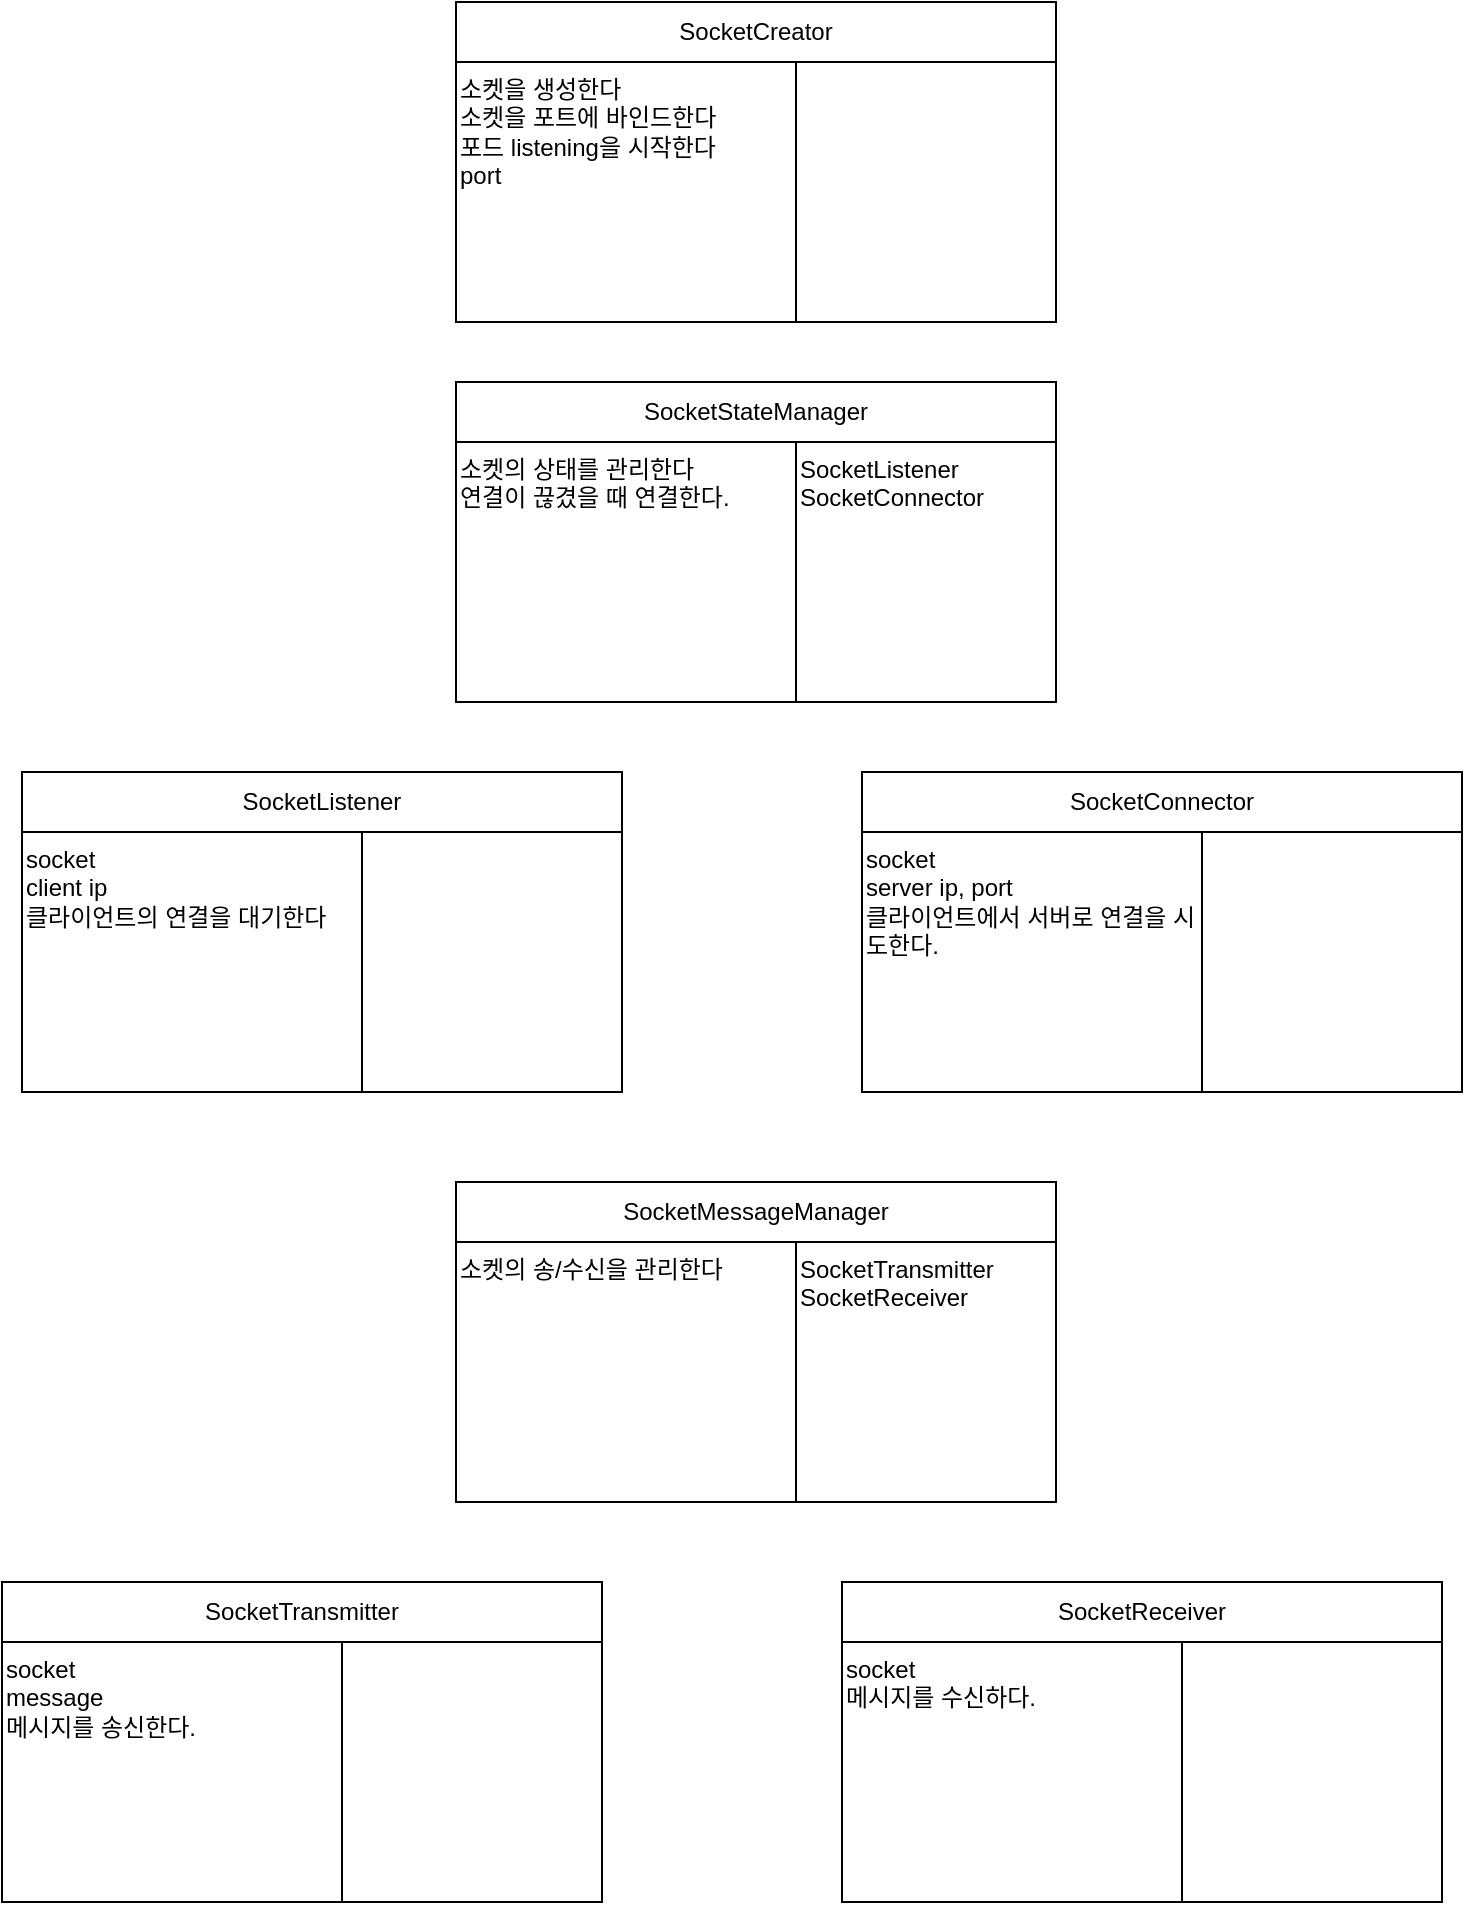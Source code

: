 <mxfile version="21.0.8" type="github">
  <diagram id="C5RBs43oDa-KdzZeNtuy" name="Page-1">
    <mxGraphModel dx="2329" dy="530" grid="1" gridSize="10" guides="1" tooltips="1" connect="1" arrows="1" fold="1" page="1" pageScale="1" pageWidth="827" pageHeight="1169" math="0" shadow="0">
      <root>
        <mxCell id="WIyWlLk6GJQsqaUBKTNV-0" />
        <mxCell id="WIyWlLk6GJQsqaUBKTNV-1" parent="WIyWlLk6GJQsqaUBKTNV-0" />
        <mxCell id="ykLFlcjqPoqmRzT-I1UY-49" value="" style="group" vertex="1" connectable="0" parent="WIyWlLk6GJQsqaUBKTNV-1">
          <mxGeometry x="-563" y="40" width="300" height="160" as="geometry" />
        </mxCell>
        <mxCell id="ykLFlcjqPoqmRzT-I1UY-50" value="SocketCreator" style="rounded=0;whiteSpace=wrap;html=1;" vertex="1" parent="ykLFlcjqPoqmRzT-I1UY-49">
          <mxGeometry width="300" height="30" as="geometry" />
        </mxCell>
        <mxCell id="ykLFlcjqPoqmRzT-I1UY-51" value="소켓을 생성한다&lt;br&gt;소켓을 포트에 바인드한다&lt;br style=&quot;border-color: var(--border-color);&quot;&gt;포드&amp;nbsp;listening을 시작한다&lt;br&gt;port" style="rounded=0;whiteSpace=wrap;html=1;align=left;horizontal=1;verticalAlign=top;" vertex="1" parent="ykLFlcjqPoqmRzT-I1UY-49">
          <mxGeometry y="30" width="170" height="130" as="geometry" />
        </mxCell>
        <mxCell id="ykLFlcjqPoqmRzT-I1UY-57" value="" style="rounded=0;whiteSpace=wrap;html=1;align=left;verticalAlign=top;" vertex="1" parent="ykLFlcjqPoqmRzT-I1UY-49">
          <mxGeometry x="170" y="30" width="130" height="130" as="geometry" />
        </mxCell>
        <mxCell id="ykLFlcjqPoqmRzT-I1UY-60" value="" style="group" vertex="1" connectable="0" parent="WIyWlLk6GJQsqaUBKTNV-1">
          <mxGeometry x="-780" y="425" width="300" height="160" as="geometry" />
        </mxCell>
        <mxCell id="ykLFlcjqPoqmRzT-I1UY-61" value="SocketListener" style="rounded=0;whiteSpace=wrap;html=1;" vertex="1" parent="ykLFlcjqPoqmRzT-I1UY-60">
          <mxGeometry width="300" height="30" as="geometry" />
        </mxCell>
        <mxCell id="ykLFlcjqPoqmRzT-I1UY-62" value="socket&lt;br&gt;client ip&lt;br&gt;클라이언트의 연결을 대기한다" style="rounded=0;whiteSpace=wrap;html=1;align=left;horizontal=1;verticalAlign=top;" vertex="1" parent="ykLFlcjqPoqmRzT-I1UY-60">
          <mxGeometry y="30" width="170" height="130" as="geometry" />
        </mxCell>
        <mxCell id="ykLFlcjqPoqmRzT-I1UY-63" value="" style="rounded=0;whiteSpace=wrap;html=1;align=left;verticalAlign=top;" vertex="1" parent="ykLFlcjqPoqmRzT-I1UY-60">
          <mxGeometry x="170" y="30" width="130" height="130" as="geometry" />
        </mxCell>
        <mxCell id="ykLFlcjqPoqmRzT-I1UY-68" value="" style="group" vertex="1" connectable="0" parent="WIyWlLk6GJQsqaUBKTNV-1">
          <mxGeometry x="-563" y="230" width="300" height="160" as="geometry" />
        </mxCell>
        <mxCell id="ykLFlcjqPoqmRzT-I1UY-69" value="SocketStateManager" style="rounded=0;whiteSpace=wrap;html=1;" vertex="1" parent="ykLFlcjqPoqmRzT-I1UY-68">
          <mxGeometry width="300" height="30" as="geometry" />
        </mxCell>
        <mxCell id="ykLFlcjqPoqmRzT-I1UY-70" value="소켓의 상태를 관리한다&lt;br&gt;연결이 끊겼을 때 연결한다.&amp;nbsp;" style="rounded=0;whiteSpace=wrap;html=1;align=left;horizontal=1;verticalAlign=top;" vertex="1" parent="ykLFlcjqPoqmRzT-I1UY-68">
          <mxGeometry y="30" width="170" height="130" as="geometry" />
        </mxCell>
        <mxCell id="ykLFlcjqPoqmRzT-I1UY-71" value="SocketListener&lt;br&gt;SocketConnector" style="rounded=0;whiteSpace=wrap;html=1;align=left;verticalAlign=top;" vertex="1" parent="ykLFlcjqPoqmRzT-I1UY-68">
          <mxGeometry x="170" y="30" width="130" height="130" as="geometry" />
        </mxCell>
        <mxCell id="ykLFlcjqPoqmRzT-I1UY-72" value="" style="group" vertex="1" connectable="0" parent="WIyWlLk6GJQsqaUBKTNV-1">
          <mxGeometry x="-790" y="830" width="300" height="160" as="geometry" />
        </mxCell>
        <mxCell id="ykLFlcjqPoqmRzT-I1UY-73" value="SocketTransmitter" style="rounded=0;whiteSpace=wrap;html=1;" vertex="1" parent="ykLFlcjqPoqmRzT-I1UY-72">
          <mxGeometry width="300" height="30" as="geometry" />
        </mxCell>
        <mxCell id="ykLFlcjqPoqmRzT-I1UY-74" value="socket&lt;br&gt;message&lt;br&gt;메시지를 송신한다." style="rounded=0;whiteSpace=wrap;html=1;align=left;horizontal=1;verticalAlign=top;" vertex="1" parent="ykLFlcjqPoqmRzT-I1UY-72">
          <mxGeometry y="30" width="170" height="130" as="geometry" />
        </mxCell>
        <mxCell id="ykLFlcjqPoqmRzT-I1UY-75" value="" style="rounded=0;whiteSpace=wrap;html=1;align=left;verticalAlign=top;" vertex="1" parent="ykLFlcjqPoqmRzT-I1UY-72">
          <mxGeometry x="170" y="30" width="130" height="130" as="geometry" />
        </mxCell>
        <mxCell id="ykLFlcjqPoqmRzT-I1UY-76" value="" style="group" vertex="1" connectable="0" parent="WIyWlLk6GJQsqaUBKTNV-1">
          <mxGeometry x="-370" y="830" width="300" height="160" as="geometry" />
        </mxCell>
        <mxCell id="ykLFlcjqPoqmRzT-I1UY-77" value="SocketReceiver" style="rounded=0;whiteSpace=wrap;html=1;" vertex="1" parent="ykLFlcjqPoqmRzT-I1UY-76">
          <mxGeometry width="300" height="30" as="geometry" />
        </mxCell>
        <mxCell id="ykLFlcjqPoqmRzT-I1UY-78" value="socket&lt;br&gt;메시지를 수신하다." style="rounded=0;whiteSpace=wrap;html=1;align=left;horizontal=1;verticalAlign=top;" vertex="1" parent="ykLFlcjqPoqmRzT-I1UY-76">
          <mxGeometry y="30" width="170" height="130" as="geometry" />
        </mxCell>
        <mxCell id="ykLFlcjqPoqmRzT-I1UY-79" value="" style="rounded=0;whiteSpace=wrap;html=1;align=left;verticalAlign=top;" vertex="1" parent="ykLFlcjqPoqmRzT-I1UY-76">
          <mxGeometry x="170" y="30" width="130" height="130" as="geometry" />
        </mxCell>
        <mxCell id="ykLFlcjqPoqmRzT-I1UY-80" value="" style="group" vertex="1" connectable="0" parent="WIyWlLk6GJQsqaUBKTNV-1">
          <mxGeometry x="-563" y="630" width="300" height="160" as="geometry" />
        </mxCell>
        <mxCell id="ykLFlcjqPoqmRzT-I1UY-81" value="SocketMessageManager" style="rounded=0;whiteSpace=wrap;html=1;" vertex="1" parent="ykLFlcjqPoqmRzT-I1UY-80">
          <mxGeometry width="300" height="30" as="geometry" />
        </mxCell>
        <mxCell id="ykLFlcjqPoqmRzT-I1UY-82" value="소켓의 송/수신을 관리한다" style="rounded=0;whiteSpace=wrap;html=1;align=left;horizontal=1;verticalAlign=top;" vertex="1" parent="ykLFlcjqPoqmRzT-I1UY-80">
          <mxGeometry y="30" width="170" height="130" as="geometry" />
        </mxCell>
        <mxCell id="ykLFlcjqPoqmRzT-I1UY-83" value="SocketTransmitter&lt;br&gt;SocketReceiver" style="rounded=0;whiteSpace=wrap;html=1;align=left;verticalAlign=top;" vertex="1" parent="ykLFlcjqPoqmRzT-I1UY-80">
          <mxGeometry x="170" y="30" width="130" height="130" as="geometry" />
        </mxCell>
        <mxCell id="ykLFlcjqPoqmRzT-I1UY-84" value="" style="group" vertex="1" connectable="0" parent="WIyWlLk6GJQsqaUBKTNV-1">
          <mxGeometry x="-360" y="425" width="300" height="160" as="geometry" />
        </mxCell>
        <mxCell id="ykLFlcjqPoqmRzT-I1UY-65" value="SocketConnector" style="rounded=0;whiteSpace=wrap;html=1;container=0;" vertex="1" parent="ykLFlcjqPoqmRzT-I1UY-84">
          <mxGeometry width="300" height="30" as="geometry" />
        </mxCell>
        <mxCell id="ykLFlcjqPoqmRzT-I1UY-66" value="socket&lt;br&gt;server ip, port&lt;br&gt;클라이언트에서 서버로 연결을 시도한다." style="rounded=0;whiteSpace=wrap;html=1;align=left;horizontal=1;verticalAlign=top;container=0;" vertex="1" parent="ykLFlcjqPoqmRzT-I1UY-84">
          <mxGeometry y="30" width="170" height="130" as="geometry" />
        </mxCell>
        <mxCell id="ykLFlcjqPoqmRzT-I1UY-67" value="" style="rounded=0;whiteSpace=wrap;html=1;align=left;verticalAlign=top;container=0;" vertex="1" parent="ykLFlcjqPoqmRzT-I1UY-84">
          <mxGeometry x="170" y="30" width="130" height="130" as="geometry" />
        </mxCell>
      </root>
    </mxGraphModel>
  </diagram>
</mxfile>
